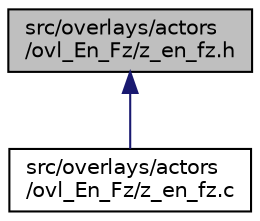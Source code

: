 digraph "src/overlays/actors/ovl_En_Fz/z_en_fz.h"
{
 // LATEX_PDF_SIZE
  edge [fontname="Helvetica",fontsize="10",labelfontname="Helvetica",labelfontsize="10"];
  node [fontname="Helvetica",fontsize="10",shape=record];
  Node1 [label="src/overlays/actors\l/ovl_En_Fz/z_en_fz.h",height=0.2,width=0.4,color="black", fillcolor="grey75", style="filled", fontcolor="black",tooltip=" "];
  Node1 -> Node2 [dir="back",color="midnightblue",fontsize="10",style="solid",fontname="Helvetica"];
  Node2 [label="src/overlays/actors\l/ovl_En_Fz/z_en_fz.c",height=0.2,width=0.4,color="black", fillcolor="white", style="filled",URL="$df/dc7/z__en__fz_8c.html",tooltip=" "];
}
